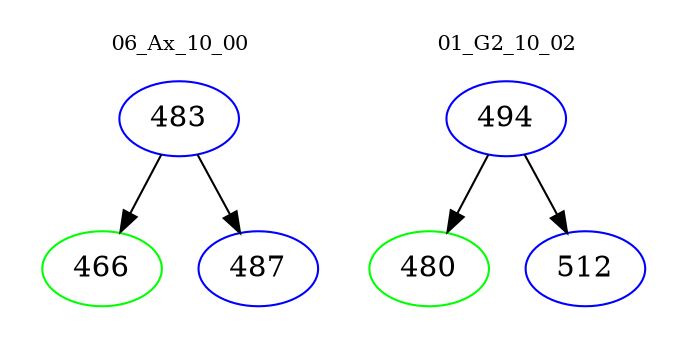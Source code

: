 digraph{
subgraph cluster_0 {
color = white
label = "06_Ax_10_00";
fontsize=10;
T0_483 [label="483", color="blue"]
T0_483 -> T0_466 [color="black"]
T0_466 [label="466", color="green"]
T0_483 -> T0_487 [color="black"]
T0_487 [label="487", color="blue"]
}
subgraph cluster_1 {
color = white
label = "01_G2_10_02";
fontsize=10;
T1_494 [label="494", color="blue"]
T1_494 -> T1_480 [color="black"]
T1_480 [label="480", color="green"]
T1_494 -> T1_512 [color="black"]
T1_512 [label="512", color="blue"]
}
}
